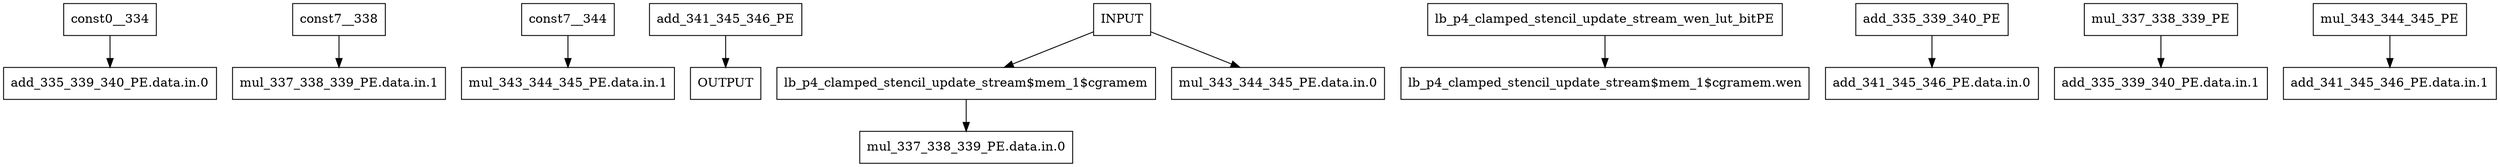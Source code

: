 digraph Diagram {
  node [shape=box]; # Comment
    "const0__334" -> "add_335_339_340_PE.data.in.0";
    "const7__338" -> "mul_337_338_339_PE.data.in.1";
    "const7__344" -> "mul_343_344_345_PE.data.in.1";
    "add_341_345_346_PE" -> "OUTPUT";
    "INPUT" -> "lb_p4_clamped_stencil_update_stream$mem_1$cgramem"; # fifo_depth 10
    "INPUT" -> "mul_343_344_345_PE.data.in.0";
    "lb_p4_clamped_stencil_update_stream$mem_1$cgramem" -> "mul_337_338_339_PE.data.in.0";
    "lb_p4_clamped_stencil_update_stream_wen_lut_bitPE" -> "lb_p4_clamped_stencil_update_stream$mem_1$cgramem.wen"; # lut_value 0xff
    "add_335_339_340_PE" -> "add_341_345_346_PE.data.in.0";
    "mul_337_338_339_PE" -> "add_335_339_340_PE.data.in.1";
    "mul_343_344_345_PE" -> "add_341_345_346_PE.data.in.1";
}
